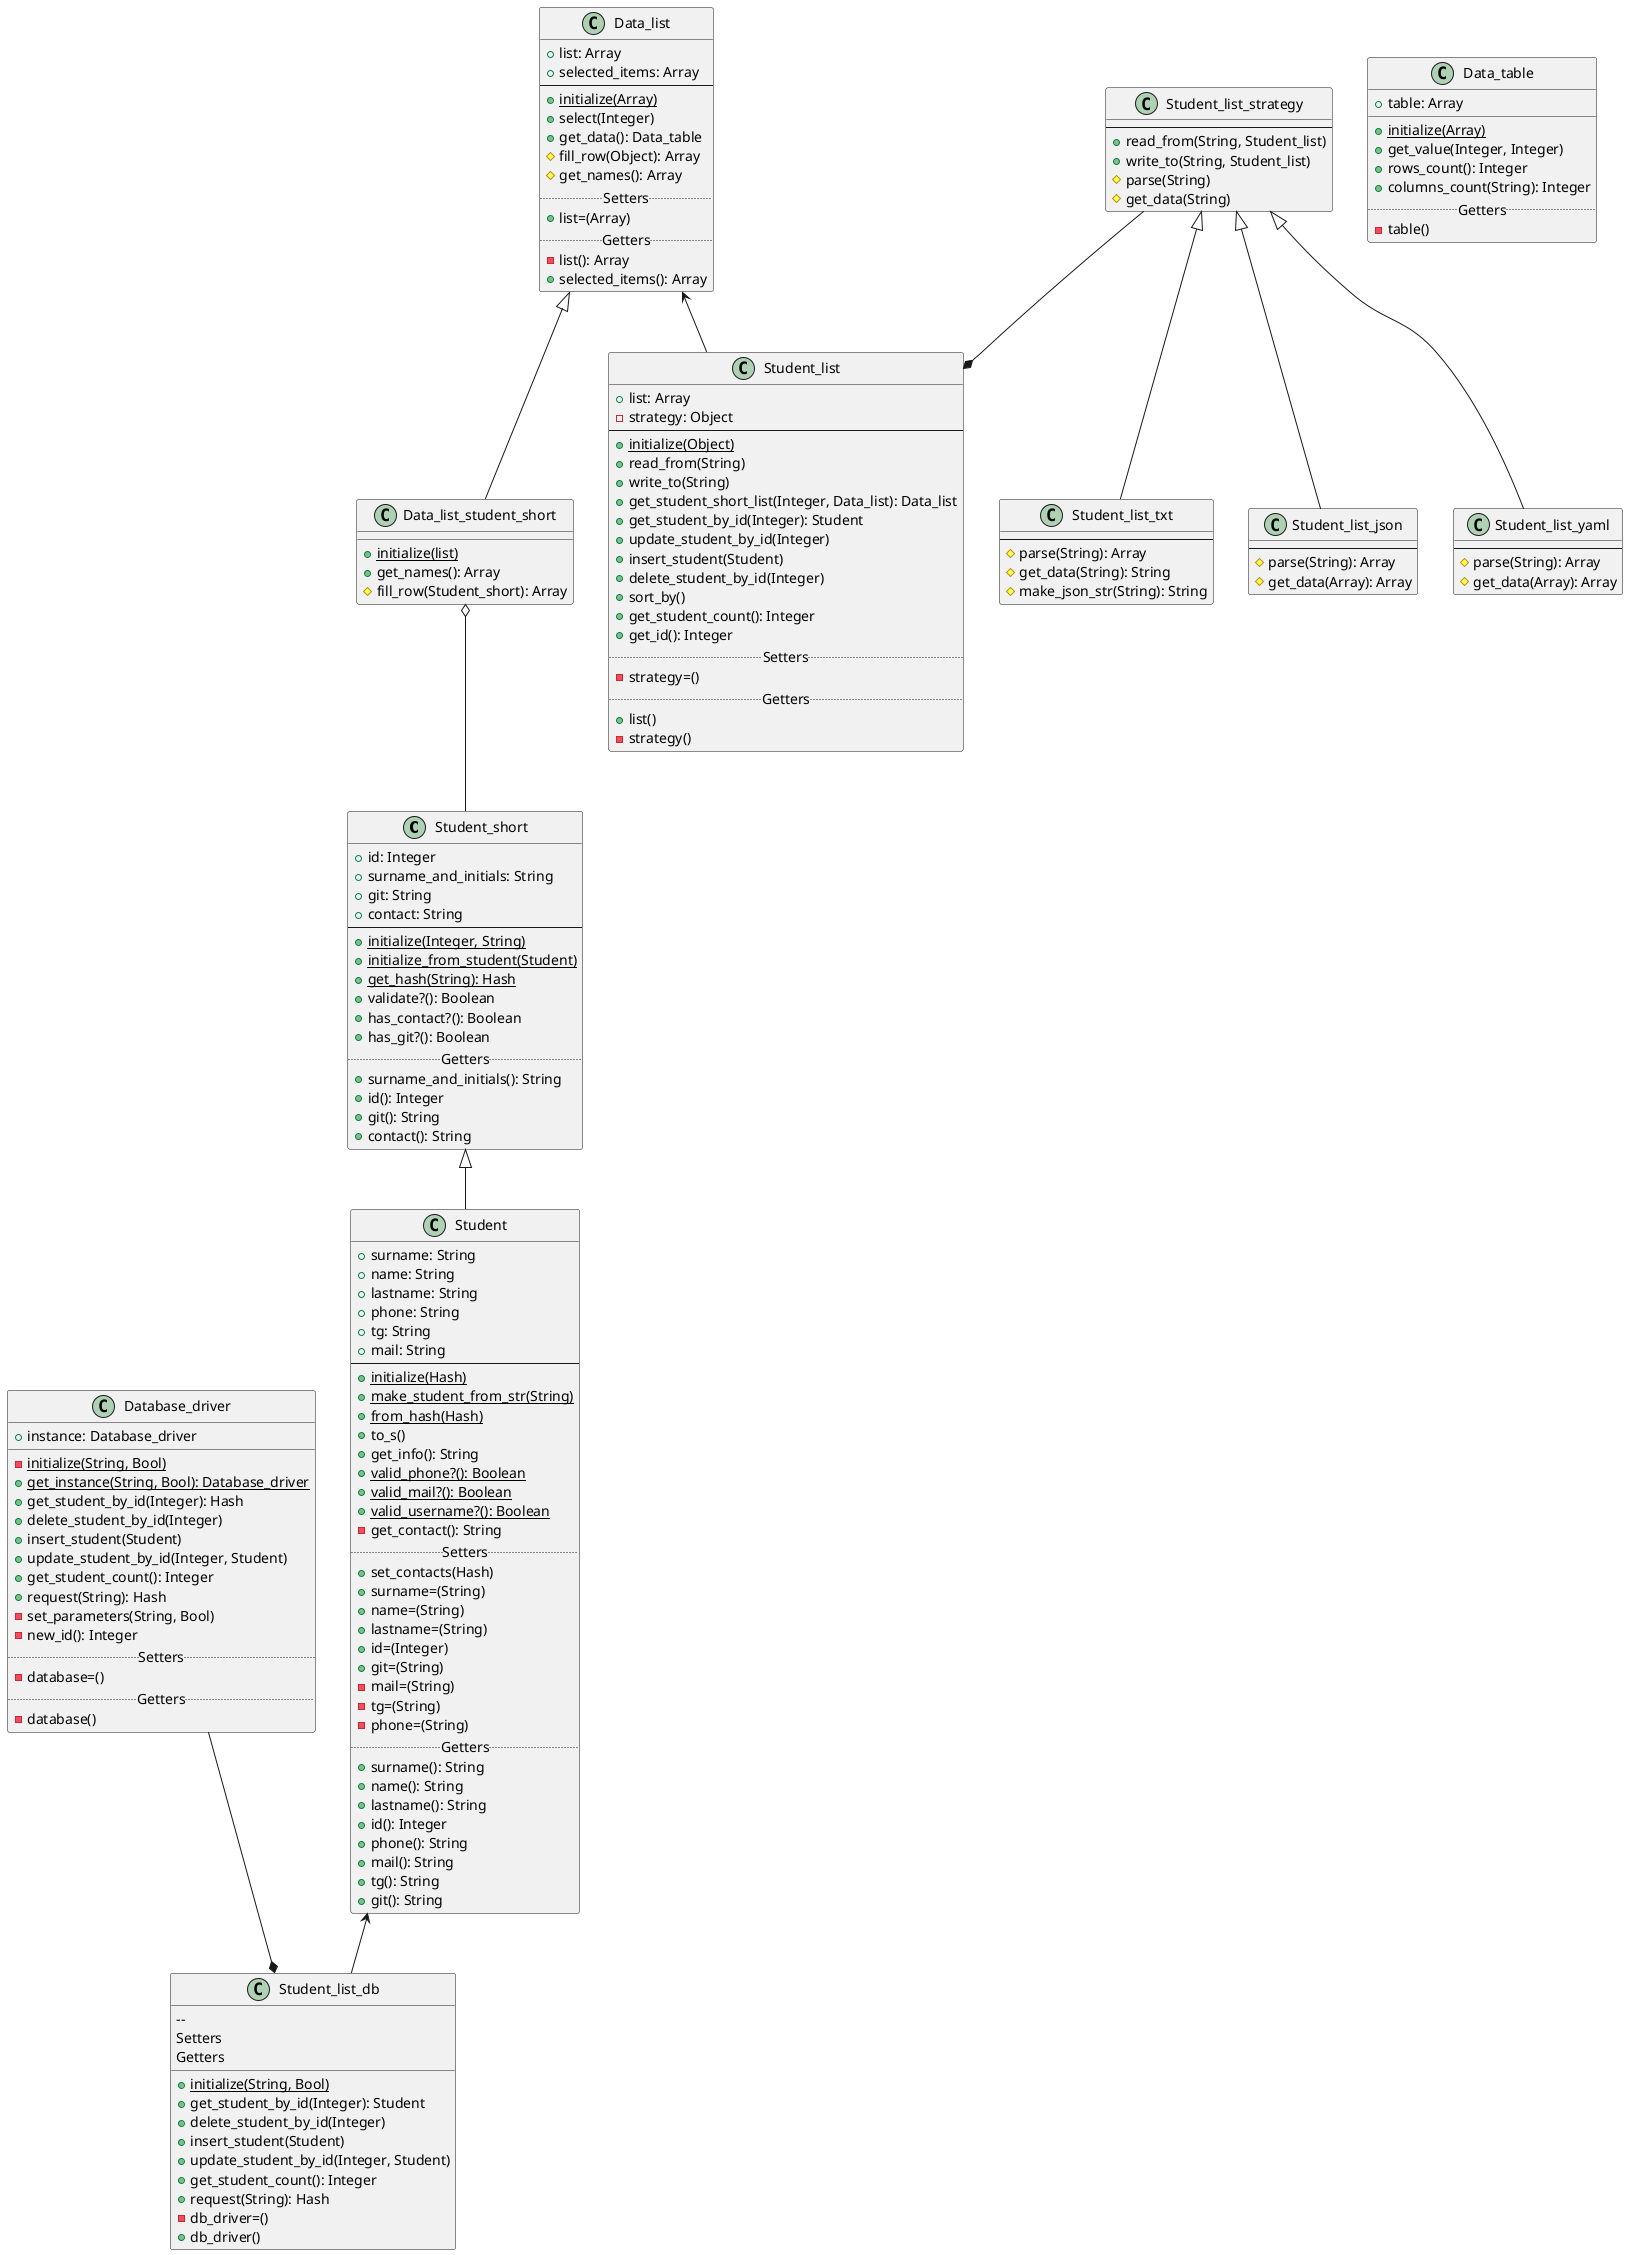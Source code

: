 @startuml
    Class Student_short
    {
    +id: Integer
    +surname_and_initials: String
    +git: String
    +contact: String
    --
    +{static}initialize(Integer, String)
    +{static}initialize_from_student(Student)
    +{static}get_hash(String): Hash
    +validate?(): Boolean
    +has_contact?(): Boolean
    +has_git?(): Boolean
    ..Getters..
    +surname_and_initials(): String
    +id(): Integer
    +git(): String
    +contact(): String
    }

    Class Student extends Student_short
    {
    +surname: String
    +name: String
    +lastname: String
    +phone: String
    +tg: String
    +mail: String
    --
    +{static}initialize(Hash)
    +{static}make_student_from_str(String)
    +{static}from_hash(Hash)
    +to_s()
    +get_info(): String
    +{static}valid_phone?(): Boolean
    +{static}valid_mail?(): Boolean
    +{static}valid_username?(): Boolean
    -get_contact(): String
    .. Setters ..
    +set_contacts(Hash)
    +surname=(String)
    +name=(String)
    +lastname=(String)
    +id=(Integer)
    +git=(String)
    -mail=(String)
    -tg=(String)
    -phone=(String)
    .. Getters ..
    +surname(): String
    +name(): String
    +lastname(): String
    +id(): Integer
    +phone(): String
    +mail(): String
    +tg(): String
    +git(): String
    }
    class Data_table
    {
    +table: Array
    __
    +{static}initialize(Array)
    +get_value(Integer, Integer)
    +rows_count(): Integer
    +columns_count(String): Integer
    ..Getters..
    -table()
    }
    class Data_list
    {
    +list: Array
    +selected_items: Array
    --
    +{static}initialize(Array)
    +select(Integer)
    +get_data(): Data_table
    #fill_row(Object): Array
    #get_names(): Array
    ..Setters..
    +list=(Array)
    ..Getters..
    -list(): Array
    +selected_items(): Array
     }
    class Data_list_student_short extends Data_list
    {
    __
    +{static}initialize(list)
    +get_names(): Array
    #fill_row(Student_short): Array
    }
    class Student_list
    {
    +list: Array
    -strategy: Object
    --
    +{static}initialize(Object)
    +read_from(String)
    +write_to(String)
    +get_student_short_list(Integer, Data_list): Data_list
    +get_student_by_id(Integer): Student
    +update_student_by_id(Integer)
    +insert_student(Student)
    +delete_student_by_id(Integer)
    +sort_by()
    +get_student_count(): Integer
    +get_id(): Integer
    ..Setters..
    -strategy=()
    ..Getters..
    +list()
    -strategy()
    }
    class Student_list_strategy
    {
    --
    +read_from(String, Student_list)
    +write_to(String, Student_list)
    #parse(String)
    #get_data(String)
    }
    class Student_list_txt extends Student_list_strategy
    {
    --
    #parse(String): Array
    #get_data(String): String
    #make_json_str(String): String
    }
    class Student_list_json extends Student_list_strategy
    {
    --
    #parse(String): Array
    #get_data(Array): Array
    }
    class Student_list_yaml extends Student_list_strategy
    {
    --
    #parse(String): Array
    #get_data(Array): Array
    }
    class Student_list_db
    {

    --
    +{static}initialize(String, Bool)
    +get_student_by_id(Integer): Student
    +delete_student_by_id(Integer)
    +insert_student(Student)
    +update_student_by_id(Integer, Student)
    +get_student_count(): Integer
    +request(String): Hash
    ..Setters..
    -db_driver=()
    ..Getters..
    +db_driver()
    }
    class Database_driver
    {
    +instance: Database_driver
    __
    -{static}initialize(String, Bool)
    +{static}get_instance(String, Bool): Database_driver
    +get_student_by_id(Integer): Hash
    +delete_student_by_id(Integer)
    +insert_student(Student)
    +update_student_by_id(Integer, Student)
    +get_student_count(): Integer
    +request(String): Hash
    -set_parameters(String, Bool)
    -new_id(): Integer
    ..Setters..
    -database=()
    ..Getters..
    -database()
    }
    Student_list_strategy --* Student_list
    Data_list_student_short o-- Student_short
    Data_list <-- Student_list
    Student <-- Student_list_db
    Database_driver --* Student_list_db
@enduml
